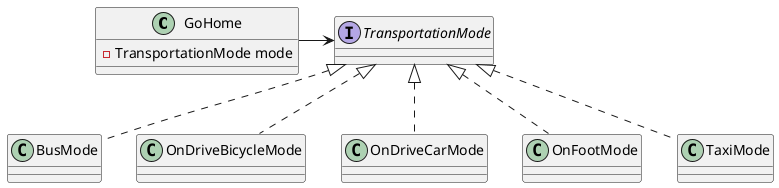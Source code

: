 @startuml
class GoHome{
    - TransportationMode mode
}
interface TransportationMode
class BusMode
class OnDriveBicycleMode
class OnDriveCarMode
class OnFootMode
class TaxiMode

GoHome -r-> TransportationMode
BusMode -u.|> TransportationMode
OnDriveBicycleMode -u.|> TransportationMode
OnDriveCarMode -u.|> TransportationMode
OnFootMode -u.|> TransportationMode
TaxiMode -u.|> TransportationMode
@enduml

